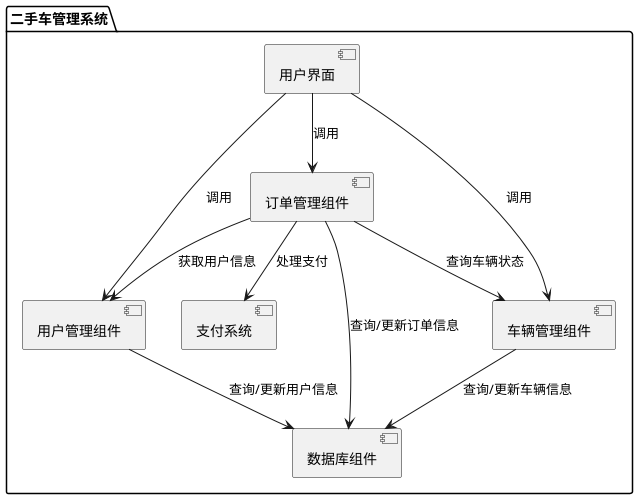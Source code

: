 @startuml
package "二手车管理系统" {
    [用户界面] as UI
    [用户管理组件] as UserManagement
    [车辆管理组件] as CarManagement
    [订单管理组件] as OrderManagement
    [数据库组件] as Database
    [支付系统] as PaymentSystem

    UI --> UserManagement : 调用
    UserManagement --> Database : 查询/更新用户信息

    UI --> CarManagement : 调用
    CarManagement --> Database : 查询/更新车辆信息

    UI --> OrderManagement : 调用
    OrderManagement --> Database : 查询/更新订单信息
    OrderManagement --> CarManagement : 查询车辆状态
    OrderManagement --> UserManagement : 获取用户信息

    OrderManagement --> PaymentSystem : 处理支付
}

@enduml
